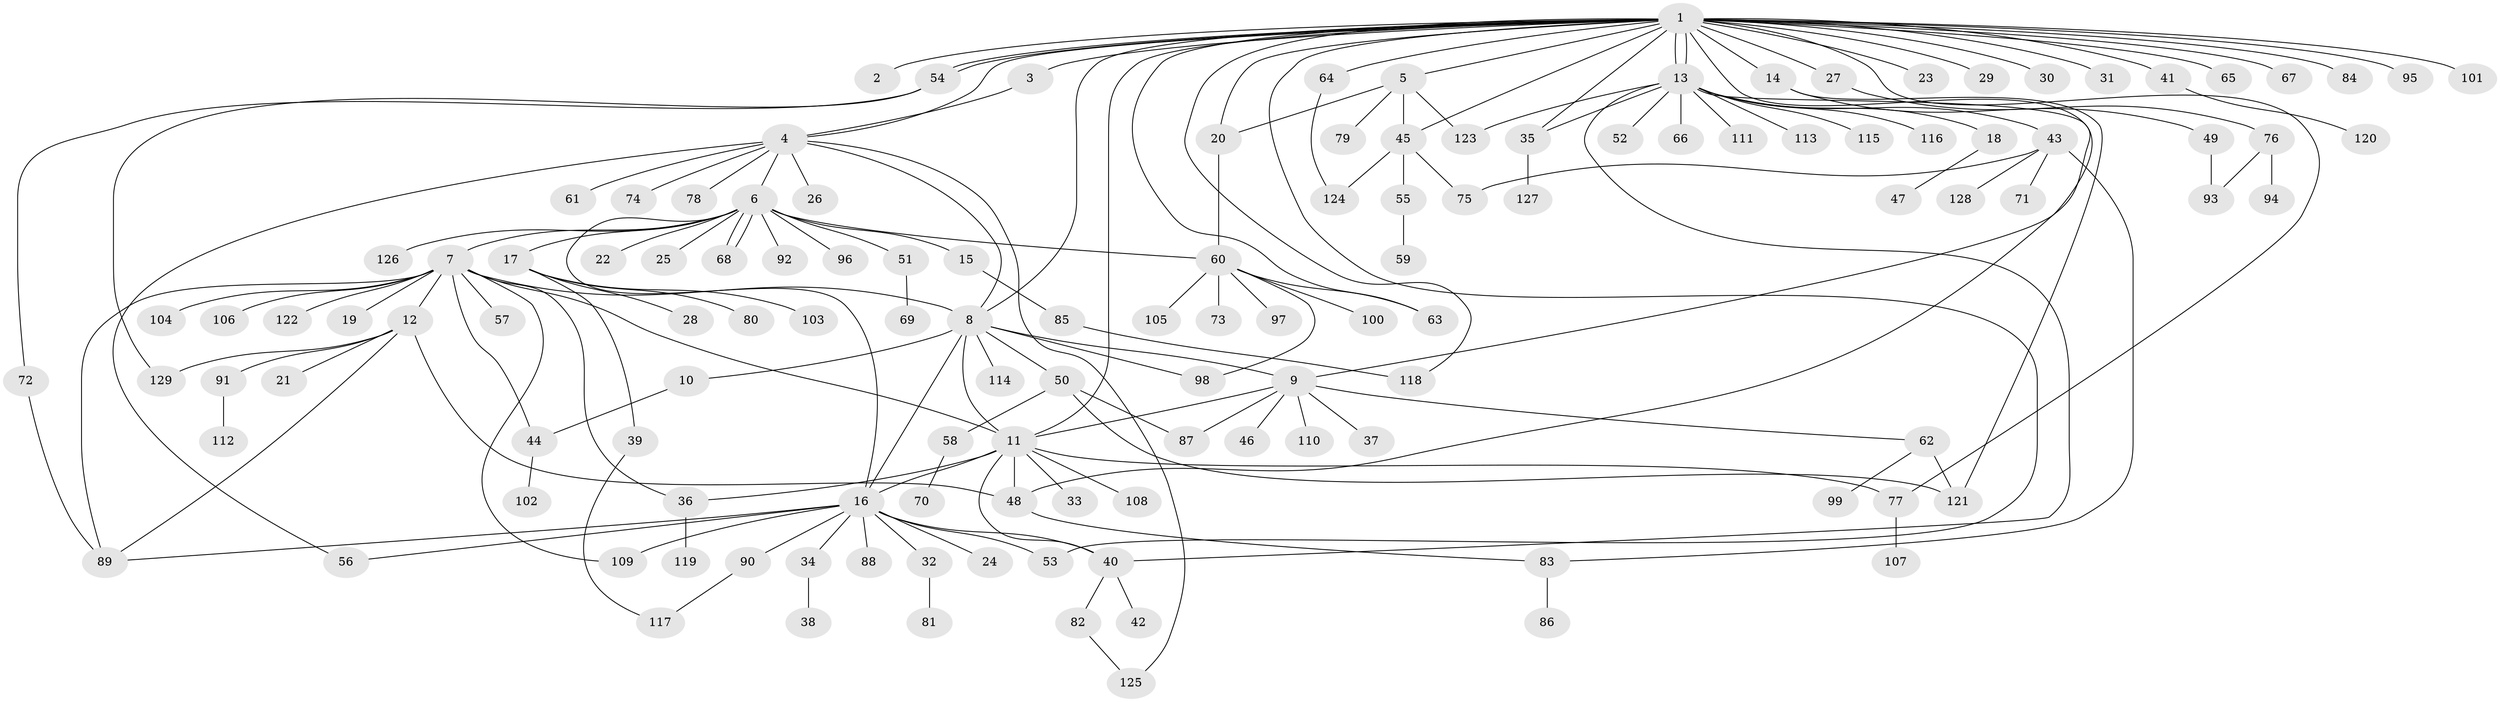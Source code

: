// Generated by graph-tools (version 1.1) at 2025/11/02/27/25 16:11:15]
// undirected, 129 vertices, 171 edges
graph export_dot {
graph [start="1"]
  node [color=gray90,style=filled];
  1;
  2;
  3;
  4;
  5;
  6;
  7;
  8;
  9;
  10;
  11;
  12;
  13;
  14;
  15;
  16;
  17;
  18;
  19;
  20;
  21;
  22;
  23;
  24;
  25;
  26;
  27;
  28;
  29;
  30;
  31;
  32;
  33;
  34;
  35;
  36;
  37;
  38;
  39;
  40;
  41;
  42;
  43;
  44;
  45;
  46;
  47;
  48;
  49;
  50;
  51;
  52;
  53;
  54;
  55;
  56;
  57;
  58;
  59;
  60;
  61;
  62;
  63;
  64;
  65;
  66;
  67;
  68;
  69;
  70;
  71;
  72;
  73;
  74;
  75;
  76;
  77;
  78;
  79;
  80;
  81;
  82;
  83;
  84;
  85;
  86;
  87;
  88;
  89;
  90;
  91;
  92;
  93;
  94;
  95;
  96;
  97;
  98;
  99;
  100;
  101;
  102;
  103;
  104;
  105;
  106;
  107;
  108;
  109;
  110;
  111;
  112;
  113;
  114;
  115;
  116;
  117;
  118;
  119;
  120;
  121;
  122;
  123;
  124;
  125;
  126;
  127;
  128;
  129;
  1 -- 2;
  1 -- 3;
  1 -- 4;
  1 -- 5;
  1 -- 8;
  1 -- 9;
  1 -- 11;
  1 -- 13;
  1 -- 13;
  1 -- 14;
  1 -- 20;
  1 -- 23;
  1 -- 27;
  1 -- 29;
  1 -- 30;
  1 -- 31;
  1 -- 35;
  1 -- 41;
  1 -- 45;
  1 -- 53;
  1 -- 54;
  1 -- 54;
  1 -- 63;
  1 -- 64;
  1 -- 65;
  1 -- 67;
  1 -- 77;
  1 -- 84;
  1 -- 95;
  1 -- 101;
  1 -- 118;
  3 -- 4;
  4 -- 6;
  4 -- 8;
  4 -- 26;
  4 -- 56;
  4 -- 61;
  4 -- 74;
  4 -- 78;
  4 -- 125;
  5 -- 20;
  5 -- 45;
  5 -- 79;
  5 -- 123;
  6 -- 7;
  6 -- 15;
  6 -- 16;
  6 -- 17;
  6 -- 22;
  6 -- 25;
  6 -- 51;
  6 -- 60;
  6 -- 68;
  6 -- 68;
  6 -- 92;
  6 -- 96;
  6 -- 126;
  7 -- 8;
  7 -- 11;
  7 -- 12;
  7 -- 19;
  7 -- 36;
  7 -- 44;
  7 -- 57;
  7 -- 89;
  7 -- 104;
  7 -- 106;
  7 -- 109;
  7 -- 122;
  8 -- 9;
  8 -- 10;
  8 -- 11;
  8 -- 16;
  8 -- 50;
  8 -- 98;
  8 -- 114;
  9 -- 11;
  9 -- 37;
  9 -- 46;
  9 -- 62;
  9 -- 87;
  9 -- 110;
  10 -- 44;
  11 -- 16;
  11 -- 33;
  11 -- 36;
  11 -- 40;
  11 -- 48;
  11 -- 77;
  11 -- 108;
  12 -- 21;
  12 -- 48;
  12 -- 89;
  12 -- 91;
  12 -- 129;
  13 -- 18;
  13 -- 35;
  13 -- 40;
  13 -- 43;
  13 -- 48;
  13 -- 52;
  13 -- 66;
  13 -- 111;
  13 -- 113;
  13 -- 115;
  13 -- 116;
  13 -- 123;
  14 -- 49;
  14 -- 121;
  15 -- 85;
  16 -- 24;
  16 -- 32;
  16 -- 34;
  16 -- 40;
  16 -- 53;
  16 -- 56;
  16 -- 88;
  16 -- 89;
  16 -- 90;
  16 -- 109;
  17 -- 28;
  17 -- 39;
  17 -- 80;
  17 -- 103;
  18 -- 47;
  20 -- 60;
  27 -- 76;
  32 -- 81;
  34 -- 38;
  35 -- 127;
  36 -- 119;
  39 -- 117;
  40 -- 42;
  40 -- 82;
  41 -- 120;
  43 -- 71;
  43 -- 75;
  43 -- 83;
  43 -- 128;
  44 -- 102;
  45 -- 55;
  45 -- 75;
  45 -- 124;
  48 -- 83;
  49 -- 93;
  50 -- 58;
  50 -- 87;
  50 -- 121;
  51 -- 69;
  54 -- 72;
  54 -- 129;
  55 -- 59;
  58 -- 70;
  60 -- 63;
  60 -- 73;
  60 -- 97;
  60 -- 98;
  60 -- 100;
  60 -- 105;
  62 -- 99;
  62 -- 121;
  64 -- 124;
  72 -- 89;
  76 -- 93;
  76 -- 94;
  77 -- 107;
  82 -- 125;
  83 -- 86;
  85 -- 118;
  90 -- 117;
  91 -- 112;
}
